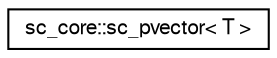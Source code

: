 digraph "Graphical Class Hierarchy"
{
  edge [fontname="FreeSans",fontsize="10",labelfontname="FreeSans",labelfontsize="10"];
  node [fontname="FreeSans",fontsize="10",shape=record];
  rankdir="LR";
  Node0 [label="sc_core::sc_pvector\< T \>",height=0.2,width=0.4,color="black", fillcolor="white", style="filled",URL="$a02096.html"];
}
